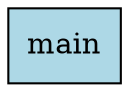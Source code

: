 digraph CallGraph {
    rankdir=TB;
    
    // Placeholder call graph
    "main::main" [label="main", shape=box, style=filled, fillcolor=lightblue];
    
    // TODO: Generate actual nodes and edges from call graph
}
